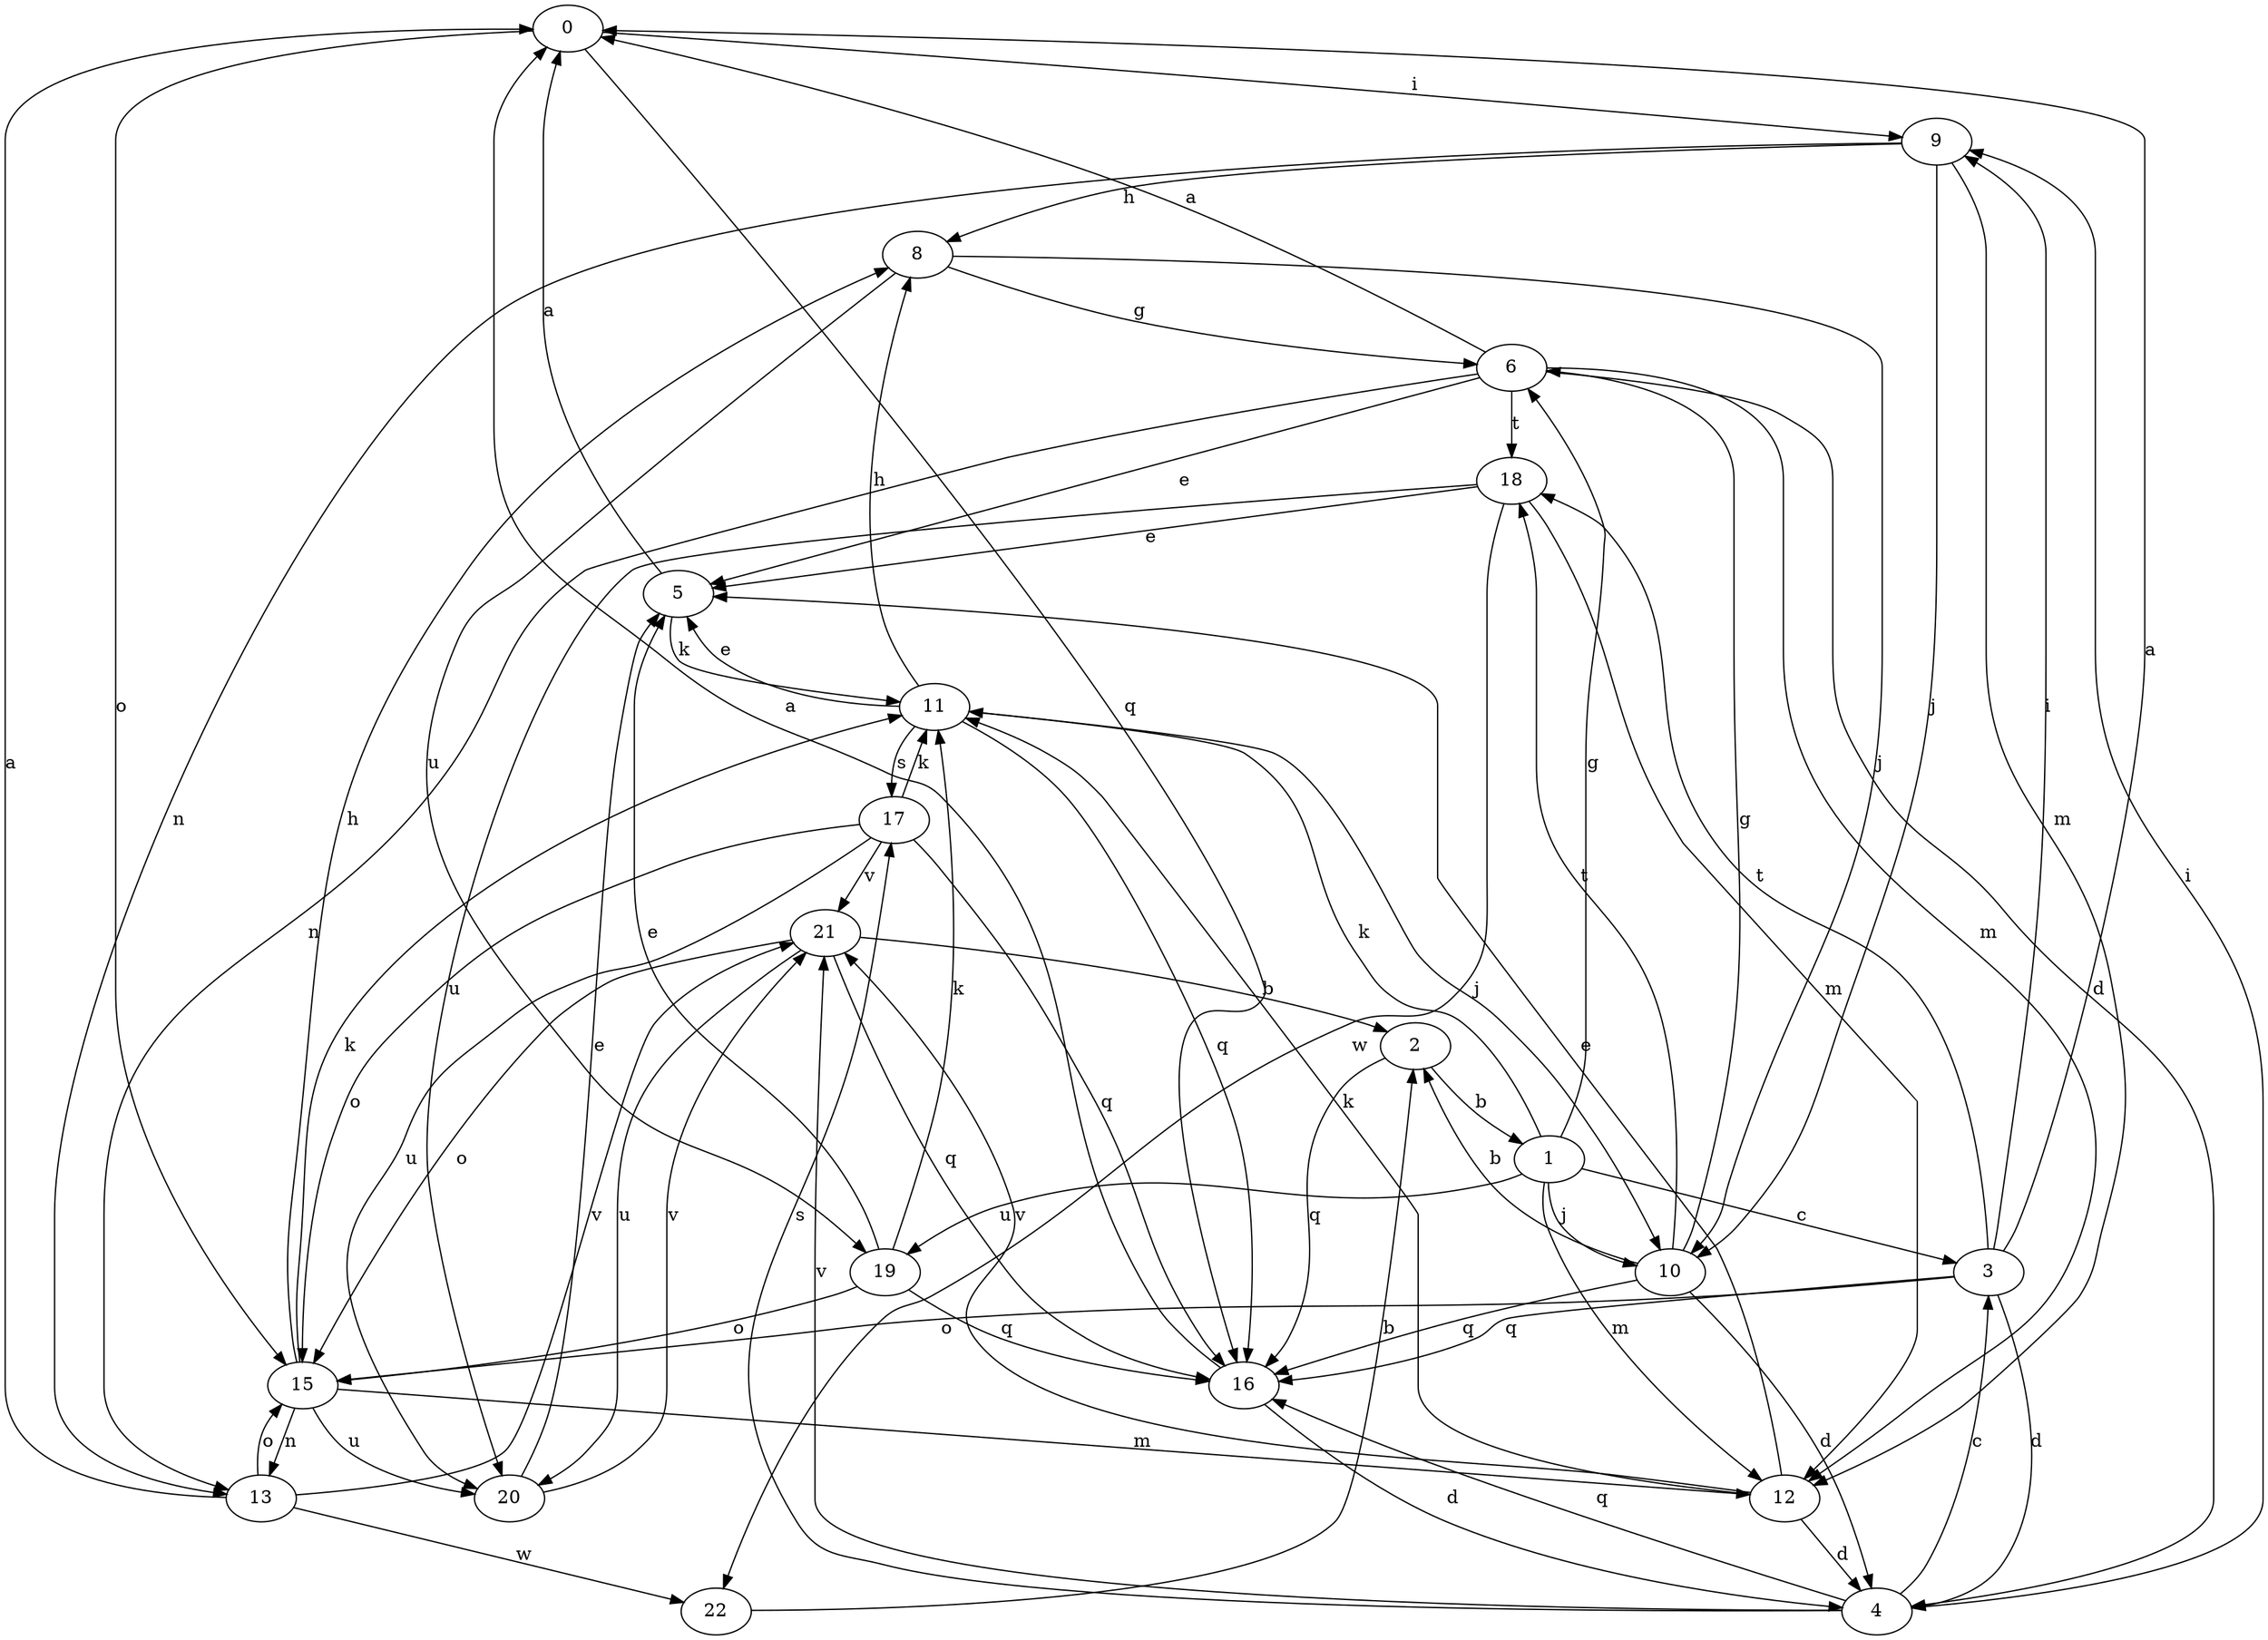 strict digraph  {
0;
1;
2;
3;
4;
5;
6;
8;
9;
10;
11;
12;
13;
15;
16;
17;
18;
19;
20;
21;
22;
0 -> 9  [label=i];
0 -> 15  [label=o];
0 -> 16  [label=q];
1 -> 3  [label=c];
1 -> 6  [label=g];
1 -> 10  [label=j];
1 -> 11  [label=k];
1 -> 12  [label=m];
1 -> 19  [label=u];
2 -> 1  [label=b];
2 -> 16  [label=q];
3 -> 0  [label=a];
3 -> 4  [label=d];
3 -> 9  [label=i];
3 -> 15  [label=o];
3 -> 16  [label=q];
3 -> 18  [label=t];
4 -> 3  [label=c];
4 -> 9  [label=i];
4 -> 16  [label=q];
4 -> 17  [label=s];
4 -> 21  [label=v];
5 -> 0  [label=a];
5 -> 11  [label=k];
6 -> 0  [label=a];
6 -> 4  [label=d];
6 -> 5  [label=e];
6 -> 12  [label=m];
6 -> 13  [label=n];
6 -> 18  [label=t];
8 -> 6  [label=g];
8 -> 10  [label=j];
8 -> 19  [label=u];
9 -> 8  [label=h];
9 -> 10  [label=j];
9 -> 12  [label=m];
9 -> 13  [label=n];
10 -> 2  [label=b];
10 -> 4  [label=d];
10 -> 6  [label=g];
10 -> 16  [label=q];
10 -> 18  [label=t];
11 -> 5  [label=e];
11 -> 8  [label=h];
11 -> 10  [label=j];
11 -> 16  [label=q];
11 -> 17  [label=s];
12 -> 4  [label=d];
12 -> 5  [label=e];
12 -> 11  [label=k];
12 -> 21  [label=v];
13 -> 0  [label=a];
13 -> 15  [label=o];
13 -> 21  [label=v];
13 -> 22  [label=w];
15 -> 8  [label=h];
15 -> 11  [label=k];
15 -> 12  [label=m];
15 -> 13  [label=n];
15 -> 20  [label=u];
16 -> 0  [label=a];
16 -> 4  [label=d];
17 -> 11  [label=k];
17 -> 15  [label=o];
17 -> 16  [label=q];
17 -> 20  [label=u];
17 -> 21  [label=v];
18 -> 5  [label=e];
18 -> 12  [label=m];
18 -> 20  [label=u];
18 -> 22  [label=w];
19 -> 5  [label=e];
19 -> 11  [label=k];
19 -> 15  [label=o];
19 -> 16  [label=q];
20 -> 5  [label=e];
20 -> 21  [label=v];
21 -> 2  [label=b];
21 -> 15  [label=o];
21 -> 16  [label=q];
21 -> 20  [label=u];
22 -> 2  [label=b];
}
